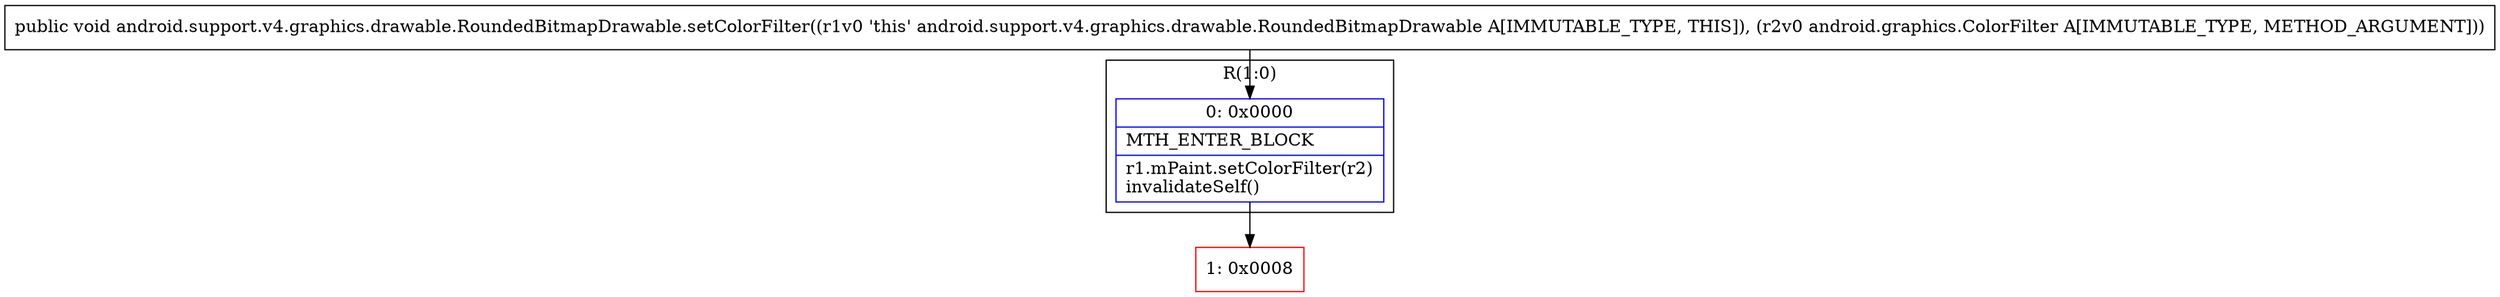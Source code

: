 digraph "CFG forandroid.support.v4.graphics.drawable.RoundedBitmapDrawable.setColorFilter(Landroid\/graphics\/ColorFilter;)V" {
subgraph cluster_Region_1615319429 {
label = "R(1:0)";
node [shape=record,color=blue];
Node_0 [shape=record,label="{0\:\ 0x0000|MTH_ENTER_BLOCK\l|r1.mPaint.setColorFilter(r2)\linvalidateSelf()\l}"];
}
Node_1 [shape=record,color=red,label="{1\:\ 0x0008}"];
MethodNode[shape=record,label="{public void android.support.v4.graphics.drawable.RoundedBitmapDrawable.setColorFilter((r1v0 'this' android.support.v4.graphics.drawable.RoundedBitmapDrawable A[IMMUTABLE_TYPE, THIS]), (r2v0 android.graphics.ColorFilter A[IMMUTABLE_TYPE, METHOD_ARGUMENT])) }"];
MethodNode -> Node_0;
Node_0 -> Node_1;
}

